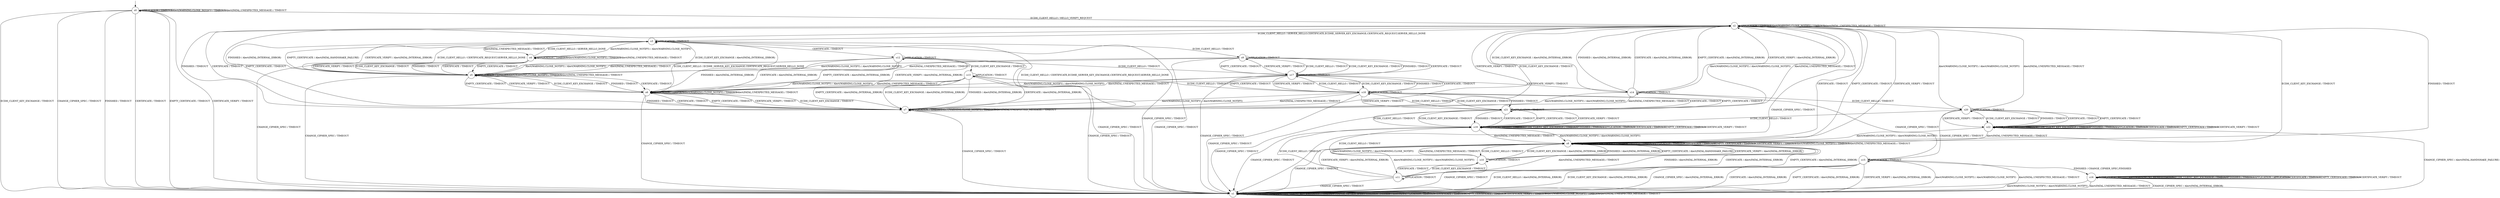 digraph g {

	s0 [shape="circle" label="s0"];
	s1 [shape="circle" label="s1"];
	s2 [shape="circle" label="s2"];
	s3 [shape="circle" label="s3"];
	s4 [shape="circle" label="s4"];
	s5 [shape="circle" label="s5"];
	s6 [shape="circle" label="s6"];
	s7 [shape="circle" label="s7"];
	s8 [shape="circle" label="s8"];
	s9 [shape="circle" label="s9"];
	s10 [shape="circle" label="s10"];
	s11 [shape="circle" label="s11"];
	s12 [shape="circle" label="s12"];
	s13 [shape="circle" label="s13"];
	s14 [shape="circle" label="s14"];
	s15 [shape="circle" label="s15"];
	s16 [shape="circle" label="s16"];
	s17 [shape="circle" label="s17"];
	s18 [shape="circle" label="s18"];
	s19 [shape="circle" label="s19"];
	s20 [shape="circle" label="s20"];
	s21 [shape="circle" label="s21"];
	s22 [shape="circle" label="s22"];
	s0 -> s2 [label="ECDH_CLIENT_HELLO / HELLO_VERIFY_REQUEST"];
	s0 -> s1 [label="ECDH_CLIENT_KEY_EXCHANGE / TIMEOUT"];
	s0 -> s1 [label="CHANGE_CIPHER_SPEC / TIMEOUT"];
	s0 -> s1 [label="FINISHED / TIMEOUT"];
	s0 -> s0 [label="APPLICATION / TIMEOUT"];
	s0 -> s1 [label="CERTIFICATE / TIMEOUT"];
	s0 -> s1 [label="EMPTY_CERTIFICATE / TIMEOUT"];
	s0 -> s1 [label="CERTIFICATE_VERIFY / TIMEOUT"];
	s0 -> s0 [label="Alert(WARNING,CLOSE_NOTIFY) / TIMEOUT"];
	s0 -> s0 [label="Alert(FATAL,UNEXPECTED_MESSAGE) / TIMEOUT"];
	s1 -> s1 [label="ECDH_CLIENT_HELLO / TIMEOUT"];
	s1 -> s1 [label="ECDH_CLIENT_KEY_EXCHANGE / TIMEOUT"];
	s1 -> s1 [label="CHANGE_CIPHER_SPEC / TIMEOUT"];
	s1 -> s1 [label="FINISHED / TIMEOUT"];
	s1 -> s1 [label="APPLICATION / TIMEOUT"];
	s1 -> s1 [label="CERTIFICATE / TIMEOUT"];
	s1 -> s1 [label="EMPTY_CERTIFICATE / TIMEOUT"];
	s1 -> s1 [label="CERTIFICATE_VERIFY / TIMEOUT"];
	s1 -> s1 [label="Alert(WARNING,CLOSE_NOTIFY) / TIMEOUT"];
	s1 -> s1 [label="Alert(FATAL,UNEXPECTED_MESSAGE) / TIMEOUT"];
	s2 -> s3 [label="ECDH_CLIENT_HELLO / SERVER_HELLO,CERTIFICATE,ECDHE_SERVER_KEY_EXCHANGE,CERTIFICATE_REQUEST,SERVER_HELLO_DONE"];
	s2 -> s8 [label="ECDH_CLIENT_KEY_EXCHANGE / TIMEOUT"];
	s2 -> s1 [label="CHANGE_CIPHER_SPEC / TIMEOUT"];
	s2 -> s8 [label="FINISHED / TIMEOUT"];
	s2 -> s2 [label="APPLICATION / TIMEOUT"];
	s2 -> s8 [label="CERTIFICATE / TIMEOUT"];
	s2 -> s8 [label="EMPTY_CERTIFICATE / TIMEOUT"];
	s2 -> s8 [label="CERTIFICATE_VERIFY / TIMEOUT"];
	s2 -> s2 [label="Alert(WARNING,CLOSE_NOTIFY) / TIMEOUT"];
	s2 -> s2 [label="Alert(FATAL,UNEXPECTED_MESSAGE) / TIMEOUT"];
	s3 -> s9 [label="ECDH_CLIENT_HELLO / TIMEOUT"];
	s3 -> s5 [label="ECDH_CLIENT_KEY_EXCHANGE / Alert(FATAL,INTERNAL_ERROR)"];
	s3 -> s1 [label="CHANGE_CIPHER_SPEC / TIMEOUT"];
	s3 -> s5 [label="FINISHED / Alert(FATAL,INTERNAL_ERROR)"];
	s3 -> s3 [label="APPLICATION / TIMEOUT"];
	s3 -> s12 [label="CERTIFICATE / TIMEOUT"];
	s3 -> s5 [label="EMPTY_CERTIFICATE / Alert(FATAL,HANDSHAKE_FAILURE)"];
	s3 -> s5 [label="CERTIFICATE_VERIFY / Alert(FATAL,INTERNAL_ERROR)"];
	s3 -> s4 [label="Alert(WARNING,CLOSE_NOTIFY) / Alert(WARNING,CLOSE_NOTIFY)"];
	s3 -> s4 [label="Alert(FATAL,UNEXPECTED_MESSAGE) / TIMEOUT"];
	s4 -> s3 [label="ECDH_CLIENT_HELLO / SERVER_HELLO_DONE"];
	s4 -> s5 [label="ECDH_CLIENT_KEY_EXCHANGE / TIMEOUT"];
	s4 -> s1 [label="CHANGE_CIPHER_SPEC / TIMEOUT"];
	s4 -> s5 [label="FINISHED / TIMEOUT"];
	s4 -> s4 [label="APPLICATION / TIMEOUT"];
	s4 -> s5 [label="CERTIFICATE / TIMEOUT"];
	s4 -> s5 [label="EMPTY_CERTIFICATE / TIMEOUT"];
	s4 -> s5 [label="CERTIFICATE_VERIFY / TIMEOUT"];
	s4 -> s4 [label="Alert(WARNING,CLOSE_NOTIFY) / TIMEOUT"];
	s4 -> s4 [label="Alert(FATAL,UNEXPECTED_MESSAGE) / TIMEOUT"];
	s5 -> s3 [label="ECDH_CLIENT_HELLO / CERTIFICATE_REQUEST,SERVER_HELLO_DONE"];
	s5 -> s6 [label="ECDH_CLIENT_KEY_EXCHANGE / TIMEOUT"];
	s5 -> s1 [label="CHANGE_CIPHER_SPEC / TIMEOUT"];
	s5 -> s6 [label="FINISHED / TIMEOUT"];
	s5 -> s5 [label="APPLICATION / TIMEOUT"];
	s5 -> s6 [label="CERTIFICATE / TIMEOUT"];
	s5 -> s6 [label="EMPTY_CERTIFICATE / TIMEOUT"];
	s5 -> s6 [label="CERTIFICATE_VERIFY / TIMEOUT"];
	s5 -> s5 [label="Alert(WARNING,CLOSE_NOTIFY) / TIMEOUT"];
	s5 -> s5 [label="Alert(FATAL,UNEXPECTED_MESSAGE) / TIMEOUT"];
	s6 -> s3 [label="ECDH_CLIENT_HELLO / ECDHE_SERVER_KEY_EXCHANGE,CERTIFICATE_REQUEST,SERVER_HELLO_DONE"];
	s6 -> s7 [label="ECDH_CLIENT_KEY_EXCHANGE / TIMEOUT"];
	s6 -> s1 [label="CHANGE_CIPHER_SPEC / TIMEOUT"];
	s6 -> s7 [label="FINISHED / TIMEOUT"];
	s6 -> s6 [label="APPLICATION / TIMEOUT"];
	s6 -> s7 [label="CERTIFICATE / TIMEOUT"];
	s6 -> s7 [label="EMPTY_CERTIFICATE / TIMEOUT"];
	s6 -> s7 [label="CERTIFICATE_VERIFY / TIMEOUT"];
	s6 -> s6 [label="Alert(WARNING,CLOSE_NOTIFY) / TIMEOUT"];
	s6 -> s6 [label="Alert(FATAL,UNEXPECTED_MESSAGE) / TIMEOUT"];
	s7 -> s3 [label="ECDH_CLIENT_HELLO / CERTIFICATE,ECDHE_SERVER_KEY_EXCHANGE,CERTIFICATE_REQUEST,SERVER_HELLO_DONE"];
	s7 -> s2 [label="ECDH_CLIENT_KEY_EXCHANGE / TIMEOUT"];
	s7 -> s1 [label="CHANGE_CIPHER_SPEC / TIMEOUT"];
	s7 -> s2 [label="FINISHED / TIMEOUT"];
	s7 -> s7 [label="APPLICATION / TIMEOUT"];
	s7 -> s2 [label="CERTIFICATE / TIMEOUT"];
	s7 -> s2 [label="EMPTY_CERTIFICATE / TIMEOUT"];
	s7 -> s2 [label="CERTIFICATE_VERIFY / TIMEOUT"];
	s7 -> s7 [label="Alert(WARNING,CLOSE_NOTIFY) / TIMEOUT"];
	s7 -> s7 [label="Alert(FATAL,UNEXPECTED_MESSAGE) / TIMEOUT"];
	s8 -> s10 [label="ECDH_CLIENT_HELLO / TIMEOUT"];
	s8 -> s8 [label="ECDH_CLIENT_KEY_EXCHANGE / TIMEOUT"];
	s8 -> s1 [label="CHANGE_CIPHER_SPEC / TIMEOUT"];
	s8 -> s8 [label="FINISHED / TIMEOUT"];
	s8 -> s8 [label="APPLICATION / TIMEOUT"];
	s8 -> s8 [label="CERTIFICATE / TIMEOUT"];
	s8 -> s8 [label="EMPTY_CERTIFICATE / TIMEOUT"];
	s8 -> s8 [label="CERTIFICATE_VERIFY / TIMEOUT"];
	s8 -> s8 [label="Alert(WARNING,CLOSE_NOTIFY) / TIMEOUT"];
	s8 -> s8 [label="Alert(FATAL,UNEXPECTED_MESSAGE) / TIMEOUT"];
	s9 -> s17 [label="ECDH_CLIENT_HELLO / TIMEOUT"];
	s9 -> s17 [label="ECDH_CLIENT_KEY_EXCHANGE / TIMEOUT"];
	s9 -> s1 [label="CHANGE_CIPHER_SPEC / TIMEOUT"];
	s9 -> s17 [label="FINISHED / TIMEOUT"];
	s9 -> s9 [label="APPLICATION / TIMEOUT"];
	s9 -> s17 [label="CERTIFICATE / TIMEOUT"];
	s9 -> s17 [label="EMPTY_CERTIFICATE / TIMEOUT"];
	s9 -> s17 [label="CERTIFICATE_VERIFY / TIMEOUT"];
	s9 -> s5 [label="Alert(WARNING,CLOSE_NOTIFY) / Alert(WARNING,CLOSE_NOTIFY)"];
	s9 -> s5 [label="Alert(FATAL,UNEXPECTED_MESSAGE) / TIMEOUT"];
	s10 -> s19 [label="ECDH_CLIENT_HELLO / TIMEOUT"];
	s10 -> s8 [label="ECDH_CLIENT_KEY_EXCHANGE / Alert(FATAL,INTERNAL_ERROR)"];
	s10 -> s1 [label="CHANGE_CIPHER_SPEC / TIMEOUT"];
	s10 -> s8 [label="FINISHED / Alert(FATAL,INTERNAL_ERROR)"];
	s10 -> s10 [label="APPLICATION / TIMEOUT"];
	s10 -> s11 [label="CERTIFICATE / TIMEOUT"];
	s10 -> s8 [label="EMPTY_CERTIFICATE / Alert(FATAL,HANDSHAKE_FAILURE)"];
	s10 -> s8 [label="CERTIFICATE_VERIFY / Alert(FATAL,INTERNAL_ERROR)"];
	s10 -> s8 [label="Alert(WARNING,CLOSE_NOTIFY) / Alert(WARNING,CLOSE_NOTIFY)"];
	s10 -> s8 [label="Alert(FATAL,UNEXPECTED_MESSAGE) / TIMEOUT"];
	s11 -> s19 [label="ECDH_CLIENT_HELLO / TIMEOUT"];
	s11 -> s10 [label="ECDH_CLIENT_KEY_EXCHANGE / TIMEOUT"];
	s11 -> s1 [label="CHANGE_CIPHER_SPEC / TIMEOUT"];
	s11 -> s8 [label="FINISHED / Alert(FATAL,INTERNAL_ERROR)"];
	s11 -> s11 [label="APPLICATION / TIMEOUT"];
	s11 -> s8 [label="CERTIFICATE / Alert(FATAL,INTERNAL_ERROR)"];
	s11 -> s8 [label="EMPTY_CERTIFICATE / Alert(FATAL,INTERNAL_ERROR)"];
	s11 -> s8 [label="CERTIFICATE_VERIFY / Alert(FATAL,INTERNAL_ERROR)"];
	s11 -> s8 [label="Alert(WARNING,CLOSE_NOTIFY) / Alert(WARNING,CLOSE_NOTIFY)"];
	s11 -> s8 [label="Alert(FATAL,UNEXPECTED_MESSAGE) / TIMEOUT"];
	s12 -> s17 [label="ECDH_CLIENT_HELLO / TIMEOUT"];
	s12 -> s13 [label="ECDH_CLIENT_KEY_EXCHANGE / TIMEOUT"];
	s12 -> s1 [label="CHANGE_CIPHER_SPEC / TIMEOUT"];
	s12 -> s6 [label="FINISHED / Alert(FATAL,INTERNAL_ERROR)"];
	s12 -> s12 [label="APPLICATION / TIMEOUT"];
	s12 -> s6 [label="CERTIFICATE / Alert(FATAL,INTERNAL_ERROR)"];
	s12 -> s6 [label="EMPTY_CERTIFICATE / Alert(FATAL,INTERNAL_ERROR)"];
	s12 -> s6 [label="CERTIFICATE_VERIFY / Alert(FATAL,INTERNAL_ERROR)"];
	s12 -> s5 [label="Alert(WARNING,CLOSE_NOTIFY) / Alert(WARNING,CLOSE_NOTIFY)"];
	s12 -> s5 [label="Alert(FATAL,UNEXPECTED_MESSAGE) / TIMEOUT"];
	s13 -> s18 [label="ECDH_CLIENT_HELLO / TIMEOUT"];
	s13 -> s7 [label="ECDH_CLIENT_KEY_EXCHANGE / Alert(FATAL,INTERNAL_ERROR)"];
	s13 -> s1 [label="CHANGE_CIPHER_SPEC / TIMEOUT"];
	s13 -> s7 [label="FINISHED / Alert(FATAL,INTERNAL_ERROR)"];
	s13 -> s13 [label="APPLICATION / TIMEOUT"];
	s13 -> s7 [label="CERTIFICATE / Alert(FATAL,INTERNAL_ERROR)"];
	s13 -> s7 [label="EMPTY_CERTIFICATE / Alert(FATAL,INTERNAL_ERROR)"];
	s13 -> s14 [label="CERTIFICATE_VERIFY / TIMEOUT"];
	s13 -> s6 [label="Alert(WARNING,CLOSE_NOTIFY) / Alert(WARNING,CLOSE_NOTIFY)"];
	s13 -> s6 [label="Alert(FATAL,UNEXPECTED_MESSAGE) / TIMEOUT"];
	s14 -> s20 [label="ECDH_CLIENT_HELLO / TIMEOUT"];
	s14 -> s2 [label="ECDH_CLIENT_KEY_EXCHANGE / Alert(FATAL,INTERNAL_ERROR)"];
	s14 -> s15 [label="CHANGE_CIPHER_SPEC / TIMEOUT"];
	s14 -> s2 [label="FINISHED / Alert(FATAL,INTERNAL_ERROR)"];
	s14 -> s14 [label="APPLICATION / TIMEOUT"];
	s14 -> s2 [label="CERTIFICATE / Alert(FATAL,INTERNAL_ERROR)"];
	s14 -> s2 [label="EMPTY_CERTIFICATE / Alert(FATAL,INTERNAL_ERROR)"];
	s14 -> s2 [label="CERTIFICATE_VERIFY / Alert(FATAL,INTERNAL_ERROR)"];
	s14 -> s7 [label="Alert(WARNING,CLOSE_NOTIFY) / Alert(WARNING,CLOSE_NOTIFY)"];
	s14 -> s7 [label="Alert(FATAL,UNEXPECTED_MESSAGE) / TIMEOUT"];
	s15 -> s1 [label="ECDH_CLIENT_HELLO / Alert(FATAL,INTERNAL_ERROR)"];
	s15 -> s1 [label="ECDH_CLIENT_KEY_EXCHANGE / Alert(FATAL,INTERNAL_ERROR)"];
	s15 -> s1 [label="CHANGE_CIPHER_SPEC / Alert(FATAL,INTERNAL_ERROR)"];
	s15 -> s16 [label="FINISHED / CHANGE_CIPHER_SPEC,FINISHED"];
	s15 -> s15 [label="APPLICATION / TIMEOUT"];
	s15 -> s1 [label="CERTIFICATE / Alert(FATAL,INTERNAL_ERROR)"];
	s15 -> s1 [label="EMPTY_CERTIFICATE / Alert(FATAL,INTERNAL_ERROR)"];
	s15 -> s1 [label="CERTIFICATE_VERIFY / Alert(FATAL,INTERNAL_ERROR)"];
	s15 -> s1 [label="Alert(WARNING,CLOSE_NOTIFY) / Alert(WARNING,CLOSE_NOTIFY)"];
	s15 -> s1 [label="Alert(FATAL,UNEXPECTED_MESSAGE) / TIMEOUT"];
	s16 -> s16 [label="ECDH_CLIENT_HELLO / Alert(WARNING,NO_RENEGOTIATION)"];
	s16 -> s16 [label="ECDH_CLIENT_KEY_EXCHANGE / TIMEOUT"];
	s16 -> s1 [label="CHANGE_CIPHER_SPEC / Alert(FATAL,INTERNAL_ERROR)"];
	s16 -> s16 [label="FINISHED / TIMEOUT"];
	s16 -> s16 [label="APPLICATION / APPLICATION"];
	s16 -> s16 [label="CERTIFICATE / TIMEOUT"];
	s16 -> s16 [label="EMPTY_CERTIFICATE / TIMEOUT"];
	s16 -> s16 [label="CERTIFICATE_VERIFY / TIMEOUT"];
	s16 -> s1 [label="Alert(WARNING,CLOSE_NOTIFY) / Alert(WARNING,CLOSE_NOTIFY)"];
	s16 -> s1 [label="Alert(FATAL,UNEXPECTED_MESSAGE) / TIMEOUT"];
	s17 -> s18 [label="ECDH_CLIENT_HELLO / TIMEOUT"];
	s17 -> s18 [label="ECDH_CLIENT_KEY_EXCHANGE / TIMEOUT"];
	s17 -> s1 [label="CHANGE_CIPHER_SPEC / TIMEOUT"];
	s17 -> s18 [label="FINISHED / TIMEOUT"];
	s17 -> s17 [label="APPLICATION / TIMEOUT"];
	s17 -> s18 [label="CERTIFICATE / TIMEOUT"];
	s17 -> s18 [label="EMPTY_CERTIFICATE / TIMEOUT"];
	s17 -> s18 [label="CERTIFICATE_VERIFY / TIMEOUT"];
	s17 -> s6 [label="Alert(WARNING,CLOSE_NOTIFY) / Alert(WARNING,CLOSE_NOTIFY)"];
	s17 -> s6 [label="Alert(FATAL,UNEXPECTED_MESSAGE) / TIMEOUT"];
	s18 -> s21 [label="ECDH_CLIENT_HELLO / TIMEOUT"];
	s18 -> s21 [label="ECDH_CLIENT_KEY_EXCHANGE / TIMEOUT"];
	s18 -> s1 [label="CHANGE_CIPHER_SPEC / TIMEOUT"];
	s18 -> s21 [label="FINISHED / TIMEOUT"];
	s18 -> s18 [label="APPLICATION / TIMEOUT"];
	s18 -> s21 [label="CERTIFICATE / TIMEOUT"];
	s18 -> s21 [label="EMPTY_CERTIFICATE / TIMEOUT"];
	s18 -> s21 [label="CERTIFICATE_VERIFY / TIMEOUT"];
	s18 -> s7 [label="Alert(WARNING,CLOSE_NOTIFY) / Alert(WARNING,CLOSE_NOTIFY)"];
	s18 -> s7 [label="Alert(FATAL,UNEXPECTED_MESSAGE) / TIMEOUT"];
	s19 -> s19 [label="ECDH_CLIENT_HELLO / TIMEOUT"];
	s19 -> s19 [label="ECDH_CLIENT_KEY_EXCHANGE / TIMEOUT"];
	s19 -> s1 [label="CHANGE_CIPHER_SPEC / TIMEOUT"];
	s19 -> s19 [label="FINISHED / TIMEOUT"];
	s19 -> s19 [label="APPLICATION / TIMEOUT"];
	s19 -> s19 [label="CERTIFICATE / TIMEOUT"];
	s19 -> s19 [label="EMPTY_CERTIFICATE / TIMEOUT"];
	s19 -> s19 [label="CERTIFICATE_VERIFY / TIMEOUT"];
	s19 -> s8 [label="Alert(WARNING,CLOSE_NOTIFY) / Alert(WARNING,CLOSE_NOTIFY)"];
	s19 -> s8 [label="Alert(FATAL,UNEXPECTED_MESSAGE) / TIMEOUT"];
	s20 -> s19 [label="ECDH_CLIENT_HELLO / TIMEOUT"];
	s20 -> s22 [label="ECDH_CLIENT_KEY_EXCHANGE / TIMEOUT"];
	s20 -> s15 [label="CHANGE_CIPHER_SPEC / TIMEOUT"];
	s20 -> s22 [label="FINISHED / TIMEOUT"];
	s20 -> s20 [label="APPLICATION / TIMEOUT"];
	s20 -> s22 [label="CERTIFICATE / TIMEOUT"];
	s20 -> s22 [label="EMPTY_CERTIFICATE / TIMEOUT"];
	s20 -> s22 [label="CERTIFICATE_VERIFY / TIMEOUT"];
	s20 -> s2 [label="Alert(WARNING,CLOSE_NOTIFY) / Alert(WARNING,CLOSE_NOTIFY)"];
	s20 -> s2 [label="Alert(FATAL,UNEXPECTED_MESSAGE) / TIMEOUT"];
	s21 -> s19 [label="ECDH_CLIENT_HELLO / TIMEOUT"];
	s21 -> s19 [label="ECDH_CLIENT_KEY_EXCHANGE / TIMEOUT"];
	s21 -> s1 [label="CHANGE_CIPHER_SPEC / TIMEOUT"];
	s21 -> s19 [label="FINISHED / TIMEOUT"];
	s21 -> s21 [label="APPLICATION / TIMEOUT"];
	s21 -> s19 [label="CERTIFICATE / TIMEOUT"];
	s21 -> s19 [label="EMPTY_CERTIFICATE / TIMEOUT"];
	s21 -> s19 [label="CERTIFICATE_VERIFY / TIMEOUT"];
	s21 -> s2 [label="Alert(WARNING,CLOSE_NOTIFY) / Alert(WARNING,CLOSE_NOTIFY)"];
	s21 -> s2 [label="Alert(FATAL,UNEXPECTED_MESSAGE) / TIMEOUT"];
	s22 -> s22 [label="ECDH_CLIENT_HELLO / TIMEOUT"];
	s22 -> s22 [label="ECDH_CLIENT_KEY_EXCHANGE / TIMEOUT"];
	s22 -> s1 [label="CHANGE_CIPHER_SPEC / Alert(FATAL,HANDSHAKE_FAILURE)"];
	s22 -> s22 [label="FINISHED / TIMEOUT"];
	s22 -> s22 [label="APPLICATION / TIMEOUT"];
	s22 -> s22 [label="CERTIFICATE / TIMEOUT"];
	s22 -> s22 [label="EMPTY_CERTIFICATE / TIMEOUT"];
	s22 -> s22 [label="CERTIFICATE_VERIFY / TIMEOUT"];
	s22 -> s8 [label="Alert(WARNING,CLOSE_NOTIFY) / Alert(WARNING,CLOSE_NOTIFY)"];
	s22 -> s8 [label="Alert(FATAL,UNEXPECTED_MESSAGE) / TIMEOUT"];

__start0 [label="" shape="none" width="0" height="0"];
__start0 -> s0;

}
